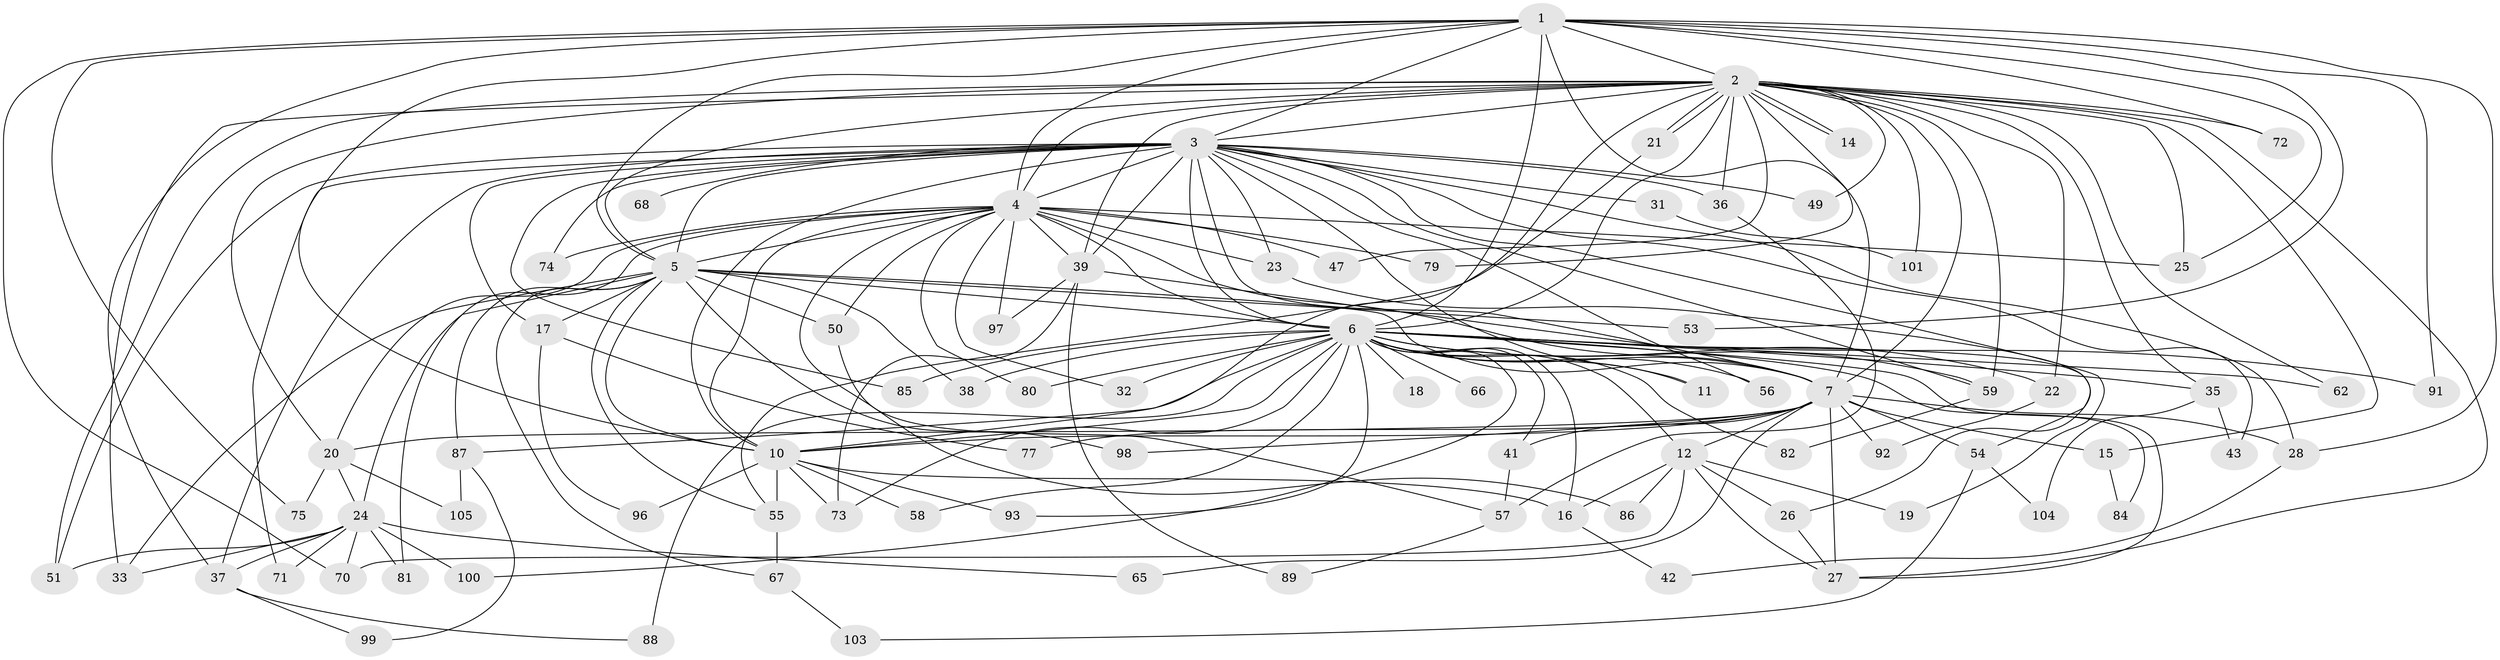 // Generated by graph-tools (version 1.1) at 2025/51/02/27/25 19:51:44]
// undirected, 81 vertices, 186 edges
graph export_dot {
graph [start="1"]
  node [color=gray90,style=filled];
  1 [super="+52"];
  2 [super="+94"];
  3 [super="+9"];
  4 [super="+30"];
  5 [super="+46"];
  6 [super="+8"];
  7 [super="+13"];
  10 [super="+34"];
  11;
  12 [super="+61"];
  14;
  15;
  16 [super="+69"];
  17;
  18;
  19;
  20 [super="+95"];
  21;
  22;
  23;
  24 [super="+40"];
  25 [super="+45"];
  26 [super="+63"];
  27 [super="+29"];
  28 [super="+48"];
  31;
  32;
  33 [super="+64"];
  35;
  36;
  37 [super="+90"];
  38;
  39 [super="+44"];
  41;
  42;
  43;
  47;
  49 [super="+106"];
  50;
  51;
  53;
  54;
  55 [super="+83"];
  56;
  57 [super="+78"];
  58;
  59 [super="+60"];
  62;
  65;
  66;
  67;
  68;
  70 [super="+107"];
  71;
  72;
  73 [super="+76"];
  74;
  75;
  77;
  79;
  80;
  81;
  82;
  84;
  85;
  86;
  87;
  88;
  89;
  91 [super="+102"];
  92;
  93;
  96;
  97;
  98;
  99;
  100;
  101;
  103;
  104;
  105;
  1 -- 2 [weight=2];
  1 -- 3 [weight=2];
  1 -- 4;
  1 -- 5;
  1 -- 6 [weight=2];
  1 -- 7;
  1 -- 10;
  1 -- 25;
  1 -- 28;
  1 -- 37;
  1 -- 53;
  1 -- 72;
  1 -- 75;
  1 -- 91 [weight=2];
  1 -- 70;
  2 -- 3 [weight=2];
  2 -- 4;
  2 -- 5;
  2 -- 6 [weight=2];
  2 -- 7;
  2 -- 10;
  2 -- 14;
  2 -- 14;
  2 -- 15;
  2 -- 21;
  2 -- 21;
  2 -- 22;
  2 -- 27;
  2 -- 33;
  2 -- 35;
  2 -- 36;
  2 -- 39;
  2 -- 47;
  2 -- 49;
  2 -- 59;
  2 -- 62;
  2 -- 72;
  2 -- 79;
  2 -- 101;
  2 -- 51;
  2 -- 20;
  2 -- 25;
  3 -- 4 [weight=2];
  3 -- 5 [weight=2];
  3 -- 6 [weight=4];
  3 -- 7 [weight=2];
  3 -- 10 [weight=2];
  3 -- 11;
  3 -- 23;
  3 -- 31 [weight=2];
  3 -- 51;
  3 -- 68 [weight=2];
  3 -- 71;
  3 -- 74;
  3 -- 17;
  3 -- 19;
  3 -- 85;
  3 -- 36;
  3 -- 37 [weight=2];
  3 -- 43;
  3 -- 49 [weight=2];
  3 -- 56;
  3 -- 59;
  3 -- 39;
  3 -- 28;
  4 -- 5;
  4 -- 6 [weight=2];
  4 -- 7;
  4 -- 10;
  4 -- 20;
  4 -- 23;
  4 -- 25;
  4 -- 32;
  4 -- 47;
  4 -- 74;
  4 -- 79;
  4 -- 80;
  4 -- 86;
  4 -- 97;
  4 -- 81;
  4 -- 50;
  4 -- 39;
  5 -- 6 [weight=3];
  5 -- 7;
  5 -- 10;
  5 -- 17;
  5 -- 24;
  5 -- 33;
  5 -- 38;
  5 -- 50;
  5 -- 53;
  5 -- 67;
  5 -- 87;
  5 -- 98;
  5 -- 55;
  6 -- 7 [weight=2];
  6 -- 10 [weight=2];
  6 -- 11;
  6 -- 16;
  6 -- 27;
  6 -- 32;
  6 -- 62;
  6 -- 80;
  6 -- 82;
  6 -- 84;
  6 -- 87;
  6 -- 88;
  6 -- 91;
  6 -- 93;
  6 -- 66;
  6 -- 73;
  6 -- 12;
  6 -- 18;
  6 -- 85;
  6 -- 22;
  6 -- 35;
  6 -- 100;
  6 -- 38;
  6 -- 41;
  6 -- 56;
  6 -- 58;
  6 -- 59;
  7 -- 10 [weight=2];
  7 -- 12;
  7 -- 20;
  7 -- 41;
  7 -- 65;
  7 -- 77;
  7 -- 92;
  7 -- 98;
  7 -- 54;
  7 -- 28;
  7 -- 15;
  7 -- 27;
  10 -- 55;
  10 -- 73;
  10 -- 93;
  10 -- 96;
  10 -- 58;
  10 -- 16;
  12 -- 16;
  12 -- 19;
  12 -- 26;
  12 -- 70;
  12 -- 86;
  12 -- 27;
  15 -- 84;
  16 -- 42;
  17 -- 77;
  17 -- 96;
  20 -- 24;
  20 -- 75;
  20 -- 105;
  21 -- 55;
  22 -- 92;
  23 -- 26;
  24 -- 51;
  24 -- 70;
  24 -- 71;
  24 -- 100;
  24 -- 65;
  24 -- 81;
  24 -- 37;
  24 -- 33;
  26 -- 27;
  28 -- 42;
  31 -- 101;
  35 -- 43;
  35 -- 104;
  36 -- 57;
  37 -- 88;
  37 -- 99;
  39 -- 97;
  39 -- 54;
  39 -- 89;
  39 -- 73;
  41 -- 57;
  50 -- 57;
  54 -- 103;
  54 -- 104;
  55 -- 67;
  57 -- 89;
  59 -- 82;
  67 -- 103;
  87 -- 99;
  87 -- 105;
}

